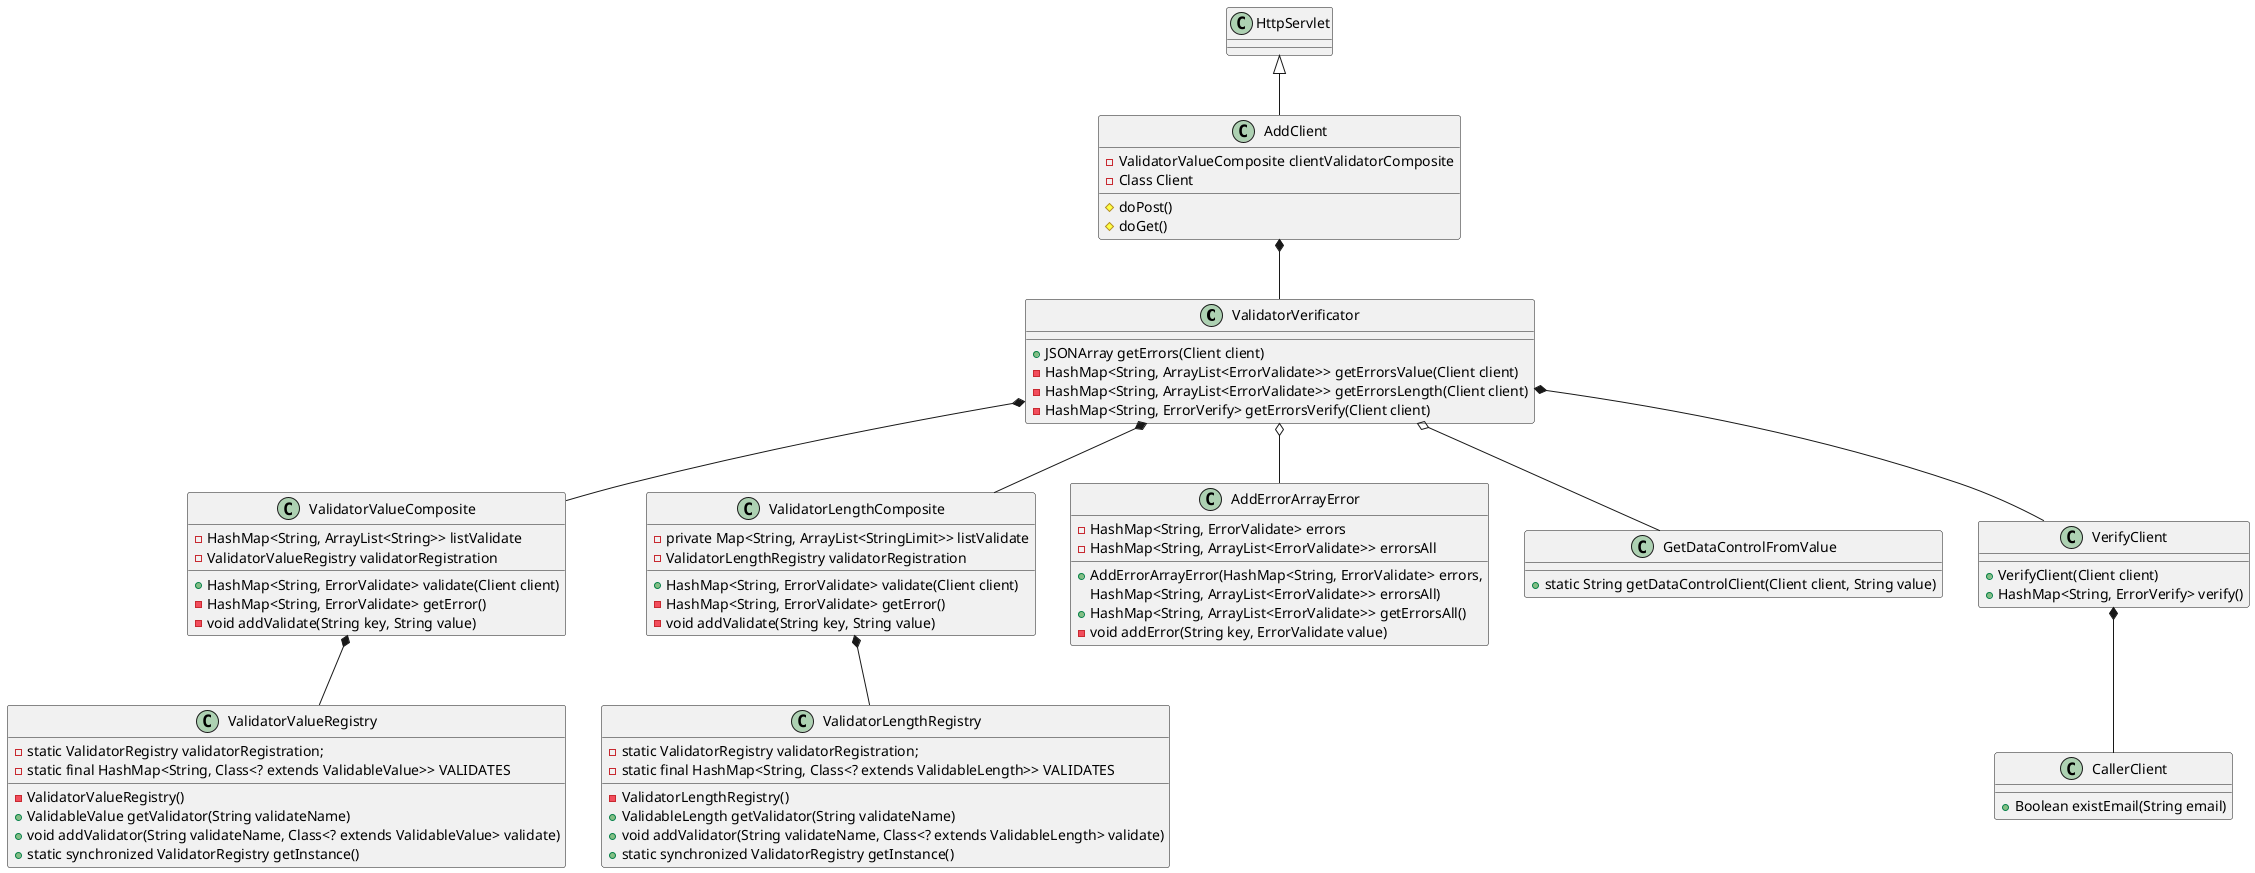 @startuml validator05
class ValidatorVerificator{
  +JSONArray getErrors(Client client)
  -HashMap<String, ArrayList<ErrorValidate>> getErrorsValue(Client client)
  -HashMap<String, ArrayList<ErrorValidate>> getErrorsLength(Client client)
  -HashMap<String, ErrorVerify> getErrorsVerify(Client client) 
}
class ValidatorValueRegistry{
  -static ValidatorRegistry validatorRegistration;
  -static final HashMap<String, Class<? extends ValidableValue>> VALIDATES 
  -ValidatorValueRegistry() 
  +ValidableValue getValidator(String validateName)
  +void addValidator(String validateName, Class<? extends ValidableValue> validate) 
  +static synchronized ValidatorRegistry getInstance() 
}
class ValidatorLengthRegistry{
  -static ValidatorRegistry validatorRegistration;
  -static final HashMap<String, Class<? extends ValidableLength>> VALIDATES 
  -ValidatorLengthRegistry() 
  +ValidableLength getValidator(String validateName)
  +void addValidator(String validateName, Class<? extends ValidableLength> validate) 
  +static synchronized ValidatorRegistry getInstance() 
}
class ValidatorValueComposite{
  -HashMap<String, ArrayList<String>> listValidate
  -ValidatorValueRegistry validatorRegistration
  +HashMap<String, ErrorValidate> validate(Client client)
  -HashMap<String, ErrorValidate> getError()
  -void addValidate(String key, String value)  
}
class ValidatorLengthComposite{
  - private Map<String, ArrayList<StringLimit>> listValidate
  -ValidatorLengthRegistry validatorRegistration
  +HashMap<String, ErrorValidate> validate(Client client)
  -HashMap<String, ErrorValidate> getError()
  -void addValidate(String key, String value)  
}
class AddErrorArrayError {
   -HashMap<String, ErrorValidate> errors
   -HashMap<String, ArrayList<ErrorValidate>> errorsAll 
   +AddErrorArrayError(HashMap<String, ErrorValidate> errors,
      HashMap<String, ArrayList<ErrorValidate>> errorsAll) 
   +HashMap<String, ArrayList<ErrorValidate>> getErrorsAll()
   -void addError(String key, ErrorValidate value)

}
class AddClient {
  -ValidatorValueComposite clientValidatorComposite
  -Class Client
   # doPost()
   # doGet()
}
class  HttpServlet{
}
class GetDataControlFromValue{
  +static String getDataControlClient(Client client, String value) 
}
class  VerifyClient{
 +VerifyClient(Client client) 
 +HashMap<String, ErrorVerify> verify() 
}
 class CallerClient {
  +Boolean existEmail(String email) 
}

ValidatorValueComposite *-- ValidatorValueRegistry
ValidatorLengthComposite *-- ValidatorLengthRegistry
HttpServlet  <|--  AddClient 
ValidatorVerificator  *-- ValidatorValueComposite
ValidatorVerificator  *-- ValidatorLengthComposite
AddClient *-- ValidatorVerificator
ValidatorVerificator o-- AddErrorArrayError
ValidatorVerificator o-- GetDataControlFromValue
ValidatorVerificator  *-- VerifyClient
VerifyClient *-- CallerClient
@enduml